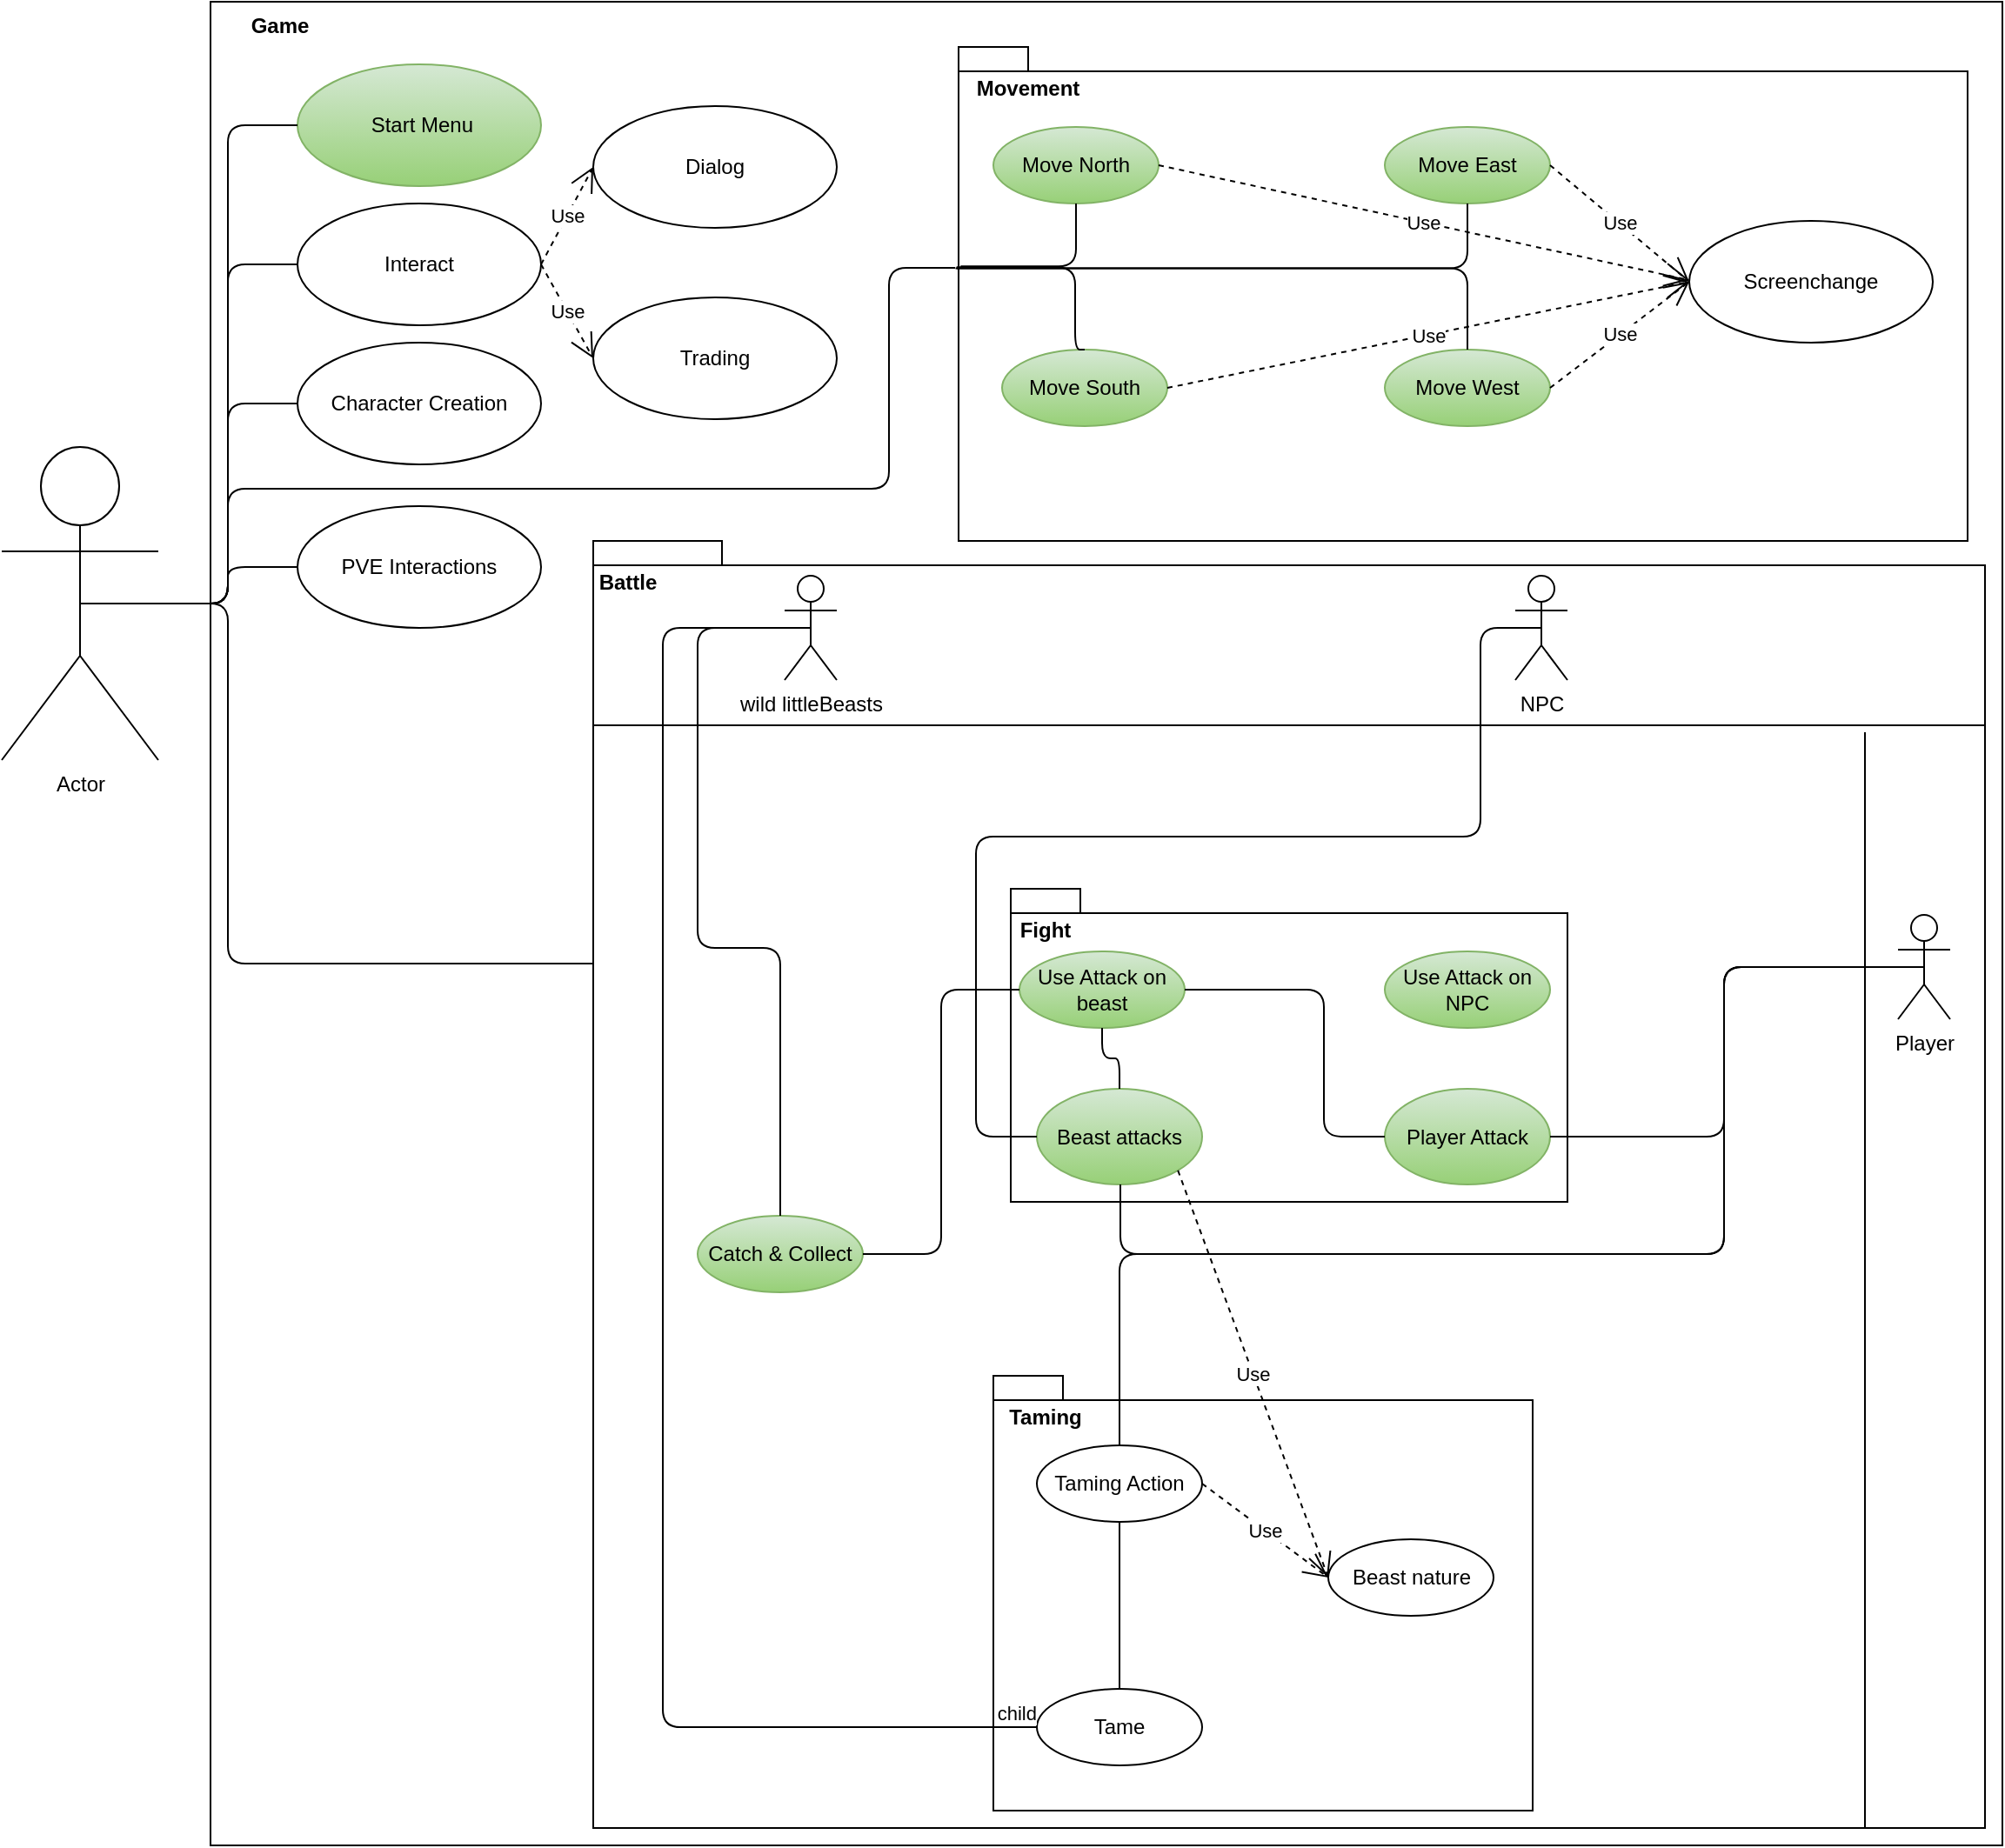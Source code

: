 <mxfile version="13.8.9-1" type="github">
  <diagram name="Page-1" id="e7e014a7-5840-1c2e-5031-d8a46d1fe8dd">
    <mxGraphModel dx="1422" dy="763" grid="1" gridSize="10" guides="1" tooltips="1" connect="1" arrows="1" fold="1" page="1" pageScale="1" pageWidth="1169" pageHeight="826" background="#ffffff" math="0" shadow="0">
      <root>
        <mxCell id="0" />
        <mxCell id="1" parent="0" />
        <mxCell id="sRtUOLRBgrClI-MuPztA-41" value="Actor" style="shape=umlActor;verticalLabelPosition=bottom;verticalAlign=top;html=1;outlineConnect=0;" parent="1" vertex="1">
          <mxGeometry x="10" y="266" width="90" height="180" as="geometry" />
        </mxCell>
        <mxCell id="sRtUOLRBgrClI-MuPztA-45" value="" style="html=1;" parent="1" vertex="1">
          <mxGeometry x="130" y="10" width="1030" height="1060" as="geometry" />
        </mxCell>
        <mxCell id="sRtUOLRBgrClI-MuPztA-47" value="Game" style="text;align=center;fontStyle=1;verticalAlign=middle;spacingLeft=3;spacingRight=3;strokeColor=none;rotatable=0;points=[[0,0.5],[1,0.5]];portConstraint=eastwest;" parent="1" vertex="1">
          <mxGeometry x="130" y="10" width="80" height="26" as="geometry" />
        </mxCell>
        <mxCell id="sRtUOLRBgrClI-MuPztA-51" value="&lt;div&gt;&amp;nbsp;Start Menu&lt;/div&gt;" style="ellipse;whiteSpace=wrap;html=1;gradientColor=#97d077;fillColor=#d5e8d4;strokeColor=#82b366;" parent="1" vertex="1">
          <mxGeometry x="180" y="46" width="140" height="70" as="geometry" />
        </mxCell>
        <mxCell id="sRtUOLRBgrClI-MuPztA-56" value="" style="endArrow=none;html=1;edgeStyle=orthogonalEdgeStyle;entryX=0;entryY=0.5;entryDx=0;entryDy=0;" parent="1" source="sRtUOLRBgrClI-MuPztA-41" target="sRtUOLRBgrClI-MuPztA-51" edge="1">
          <mxGeometry relative="1" as="geometry">
            <mxPoint x="-70" y="556" as="sourcePoint" />
            <mxPoint x="90" y="556" as="targetPoint" />
          </mxGeometry>
        </mxCell>
        <mxCell id="sRtUOLRBgrClI-MuPztA-64" value="Interact" style="ellipse;whiteSpace=wrap;html=1;" parent="1" vertex="1">
          <mxGeometry x="180" y="126" width="140" height="70" as="geometry" />
        </mxCell>
        <mxCell id="sRtUOLRBgrClI-MuPztA-65" value="" style="endArrow=none;html=1;edgeStyle=orthogonalEdgeStyle;exitX=0.5;exitY=0.5;exitDx=0;exitDy=0;exitPerimeter=0;entryX=0;entryY=0.5;entryDx=0;entryDy=0;" parent="1" source="sRtUOLRBgrClI-MuPztA-41" target="sRtUOLRBgrClI-MuPztA-64" edge="1">
          <mxGeometry relative="1" as="geometry">
            <mxPoint x="320" y="346" as="sourcePoint" />
            <mxPoint x="480" y="346" as="targetPoint" />
            <Array as="points">
              <mxPoint x="140" y="356" />
              <mxPoint x="140" y="161" />
            </Array>
          </mxGeometry>
        </mxCell>
        <mxCell id="sRtUOLRBgrClI-MuPztA-69" value="Dialog" style="ellipse;whiteSpace=wrap;html=1;" parent="1" vertex="1">
          <mxGeometry x="350" y="70" width="140" height="70" as="geometry" />
        </mxCell>
        <mxCell id="sRtUOLRBgrClI-MuPztA-70" value="Trading" style="ellipse;whiteSpace=wrap;html=1;" parent="1" vertex="1">
          <mxGeometry x="350" y="180" width="140" height="70" as="geometry" />
        </mxCell>
        <mxCell id="sRtUOLRBgrClI-MuPztA-71" value="Use" style="endArrow=open;endSize=12;dashed=1;html=1;exitX=1;exitY=0.5;exitDx=0;exitDy=0;entryX=0;entryY=0.5;entryDx=0;entryDy=0;" parent="1" source="sRtUOLRBgrClI-MuPztA-64" target="sRtUOLRBgrClI-MuPztA-69" edge="1">
          <mxGeometry width="160" relative="1" as="geometry">
            <mxPoint x="320" y="346" as="sourcePoint" />
            <mxPoint x="480" y="346" as="targetPoint" />
          </mxGeometry>
        </mxCell>
        <mxCell id="sRtUOLRBgrClI-MuPztA-72" value="Use" style="endArrow=open;endSize=12;dashed=1;html=1;exitX=1;exitY=0.5;exitDx=0;exitDy=0;entryX=0;entryY=0.5;entryDx=0;entryDy=0;" parent="1" source="sRtUOLRBgrClI-MuPztA-64" target="sRtUOLRBgrClI-MuPztA-70" edge="1">
          <mxGeometry width="160" relative="1" as="geometry">
            <mxPoint x="450" y="376" as="sourcePoint" />
            <mxPoint x="610" y="376" as="targetPoint" />
          </mxGeometry>
        </mxCell>
        <mxCell id="oWxDJWbDWD7QERlQmMKp-1" value="Character Creation" style="ellipse;whiteSpace=wrap;html=1;strokeColor=#000000;" parent="1" vertex="1">
          <mxGeometry x="180" y="206" width="140" height="70" as="geometry" />
        </mxCell>
        <mxCell id="oWxDJWbDWD7QERlQmMKp-2" value="" style="endArrow=none;html=1;edgeStyle=orthogonalEdgeStyle;exitX=0.5;exitY=0.5;exitDx=0;exitDy=0;exitPerimeter=0;entryX=0;entryY=0.5;entryDx=0;entryDy=0;" parent="1" source="sRtUOLRBgrClI-MuPztA-41" target="oWxDJWbDWD7QERlQmMKp-1" edge="1">
          <mxGeometry relative="1" as="geometry">
            <mxPoint x="270" y="376" as="sourcePoint" />
            <mxPoint x="430" y="376" as="targetPoint" />
          </mxGeometry>
        </mxCell>
        <mxCell id="oWxDJWbDWD7QERlQmMKp-5" value="PVE Interactions" style="ellipse;whiteSpace=wrap;html=1;strokeColor=#000000;" parent="1" vertex="1">
          <mxGeometry x="180" y="300" width="140" height="70" as="geometry" />
        </mxCell>
        <mxCell id="oWxDJWbDWD7QERlQmMKp-6" value="" style="endArrow=none;html=1;edgeStyle=orthogonalEdgeStyle;exitX=0.5;exitY=0.5;exitDx=0;exitDy=0;exitPerimeter=0;entryX=0;entryY=0.5;entryDx=0;entryDy=0;" parent="1" source="sRtUOLRBgrClI-MuPztA-41" target="oWxDJWbDWD7QERlQmMKp-5" edge="1">
          <mxGeometry relative="1" as="geometry">
            <mxPoint x="270" y="376" as="sourcePoint" />
            <mxPoint x="430" y="376" as="targetPoint" />
            <Array as="points">
              <mxPoint x="140" y="356" />
              <mxPoint x="140" y="335" />
            </Array>
          </mxGeometry>
        </mxCell>
        <mxCell id="PRcwsvbXWFzfLVm4nMtb-1" value="" style="shape=folder;fontStyle=1;spacingTop=10;tabWidth=40;tabHeight=14;tabPosition=left;html=1;" parent="1" vertex="1">
          <mxGeometry x="350" y="320" width="800" height="740" as="geometry" />
        </mxCell>
        <mxCell id="PRcwsvbXWFzfLVm4nMtb-2" value="Battle" style="text;align=center;fontStyle=1;verticalAlign=middle;spacingLeft=3;spacingRight=3;strokeColor=none;rotatable=0;points=[[0,0.5],[1,0.5]];portConstraint=eastwest;" parent="1" vertex="1">
          <mxGeometry x="330" y="330" width="80" height="26" as="geometry" />
        </mxCell>
        <mxCell id="PRcwsvbXWFzfLVm4nMtb-3" value="" style="line;strokeWidth=1;fillColor=none;align=left;verticalAlign=middle;spacingTop=-1;spacingLeft=3;spacingRight=3;rotatable=0;labelPosition=right;points=[];portConstraint=eastwest;" parent="1" vertex="1">
          <mxGeometry x="350" y="422" width="800" height="8" as="geometry" />
        </mxCell>
        <mxCell id="PRcwsvbXWFzfLVm4nMtb-4" value="" style="line;strokeWidth=1;fillColor=none;align=left;verticalAlign=middle;spacingTop=-1;spacingLeft=3;spacingRight=3;rotatable=0;labelPosition=right;points=[];portConstraint=eastwest;direction=south;" parent="1" vertex="1">
          <mxGeometry x="1080" y="430" width="2" height="630" as="geometry" />
        </mxCell>
        <mxCell id="PRcwsvbXWFzfLVm4nMtb-6" value="Player" style="shape=umlActor;verticalLabelPosition=bottom;verticalAlign=top;html=1;" parent="1" vertex="1">
          <mxGeometry x="1100" y="535" width="30" height="60" as="geometry" />
        </mxCell>
        <mxCell id="PRcwsvbXWFzfLVm4nMtb-12" value="&lt;div&gt;NPC&lt;/div&gt;" style="shape=umlActor;verticalLabelPosition=bottom;verticalAlign=top;html=1;" parent="1" vertex="1">
          <mxGeometry x="880" y="340" width="30" height="60" as="geometry" />
        </mxCell>
        <mxCell id="PRcwsvbXWFzfLVm4nMtb-13" value="wild littleBeasts" style="shape=umlActor;verticalLabelPosition=bottom;verticalAlign=top;html=1;" parent="1" vertex="1">
          <mxGeometry x="460" y="340" width="30" height="60" as="geometry" />
        </mxCell>
        <mxCell id="PRcwsvbXWFzfLVm4nMtb-19" value="" style="shape=folder;fontStyle=1;spacingTop=10;tabWidth=40;tabHeight=14;tabPosition=left;html=1;" parent="1" vertex="1">
          <mxGeometry x="590" y="520" width="320" height="180" as="geometry" />
        </mxCell>
        <mxCell id="PRcwsvbXWFzfLVm4nMtb-20" value="Fight" style="text;align=center;fontStyle=1;verticalAlign=middle;spacingLeft=3;spacingRight=3;strokeColor=none;rotatable=0;points=[[0,0.5],[1,0.5]];portConstraint=eastwest;" parent="1" vertex="1">
          <mxGeometry x="570" y="530" width="80" height="26" as="geometry" />
        </mxCell>
        <mxCell id="PRcwsvbXWFzfLVm4nMtb-21" value="Use Attack on beast" style="ellipse;whiteSpace=wrap;html=1;gradientColor=#97d077;fillColor=#d5e8d4;strokeColor=#82b366;" parent="1" vertex="1">
          <mxGeometry x="595" y="556" width="95" height="44" as="geometry" />
        </mxCell>
        <mxCell id="PRcwsvbXWFzfLVm4nMtb-22" value="Use Attack on NPC" style="ellipse;whiteSpace=wrap;html=1;gradientColor=#97d077;fillColor=#d5e8d4;strokeColor=#82b366;" parent="1" vertex="1">
          <mxGeometry x="805" y="556" width="95" height="44" as="geometry" />
        </mxCell>
        <mxCell id="PRcwsvbXWFzfLVm4nMtb-23" value="Beast attacks" style="ellipse;whiteSpace=wrap;html=1;gradientColor=#97d077;fillColor=#d5e8d4;strokeColor=#82b366;" parent="1" vertex="1">
          <mxGeometry x="605" y="635" width="95" height="55" as="geometry" />
        </mxCell>
        <mxCell id="PRcwsvbXWFzfLVm4nMtb-24" value="Player Attack" style="ellipse;whiteSpace=wrap;html=1;gradientColor=#97d077;fillColor=#d5e8d4;strokeColor=#82b366;" parent="1" vertex="1">
          <mxGeometry x="805" y="635" width="95" height="55" as="geometry" />
        </mxCell>
        <mxCell id="PRcwsvbXWFzfLVm4nMtb-28" value="Catch &amp;amp; Collect" style="ellipse;whiteSpace=wrap;html=1;fillColor=#d5e8d4;strokeColor=#82b366;gradientColor=#97d077;" parent="1" vertex="1">
          <mxGeometry x="410" y="708" width="95" height="44" as="geometry" />
        </mxCell>
        <mxCell id="PRcwsvbXWFzfLVm4nMtb-29" value="" style="endArrow=none;html=1;edgeStyle=orthogonalEdgeStyle;entryX=1;entryY=0.5;entryDx=0;entryDy=0;exitX=0.5;exitY=0.5;exitDx=0;exitDy=0;exitPerimeter=0;" parent="1" source="PRcwsvbXWFzfLVm4nMtb-6" target="PRcwsvbXWFzfLVm4nMtb-24" edge="1">
          <mxGeometry relative="1" as="geometry">
            <mxPoint x="720" y="560" as="sourcePoint" />
            <mxPoint x="880" y="560" as="targetPoint" />
          </mxGeometry>
        </mxCell>
        <mxCell id="PRcwsvbXWFzfLVm4nMtb-32" value="" style="endArrow=none;html=1;edgeStyle=orthogonalEdgeStyle;entryX=0.5;entryY=0.5;entryDx=0;entryDy=0;entryPerimeter=0;" parent="1" target="PRcwsvbXWFzfLVm4nMtb-6" edge="1">
          <mxGeometry relative="1" as="geometry">
            <mxPoint x="653" y="690" as="sourcePoint" />
            <mxPoint x="880" y="560" as="targetPoint" />
            <Array as="points">
              <mxPoint x="653" y="730" />
              <mxPoint x="1000" y="730" />
              <mxPoint x="1000" y="565" />
            </Array>
          </mxGeometry>
        </mxCell>
        <mxCell id="PRcwsvbXWFzfLVm4nMtb-35" value="" style="endArrow=none;html=1;edgeStyle=orthogonalEdgeStyle;exitX=0.5;exitY=1;exitDx=0;exitDy=0;entryX=0.5;entryY=0;entryDx=0;entryDy=0;" parent="1" source="PRcwsvbXWFzfLVm4nMtb-21" target="PRcwsvbXWFzfLVm4nMtb-23" edge="1">
          <mxGeometry relative="1" as="geometry">
            <mxPoint x="720" y="560" as="sourcePoint" />
            <mxPoint x="880" y="560" as="targetPoint" />
          </mxGeometry>
        </mxCell>
        <mxCell id="PRcwsvbXWFzfLVm4nMtb-38" value="" style="endArrow=none;html=1;edgeStyle=orthogonalEdgeStyle;exitX=0;exitY=0.5;exitDx=0;exitDy=0;entryX=1;entryY=0.5;entryDx=0;entryDy=0;" parent="1" source="PRcwsvbXWFzfLVm4nMtb-24" target="PRcwsvbXWFzfLVm4nMtb-21" edge="1">
          <mxGeometry relative="1" as="geometry">
            <mxPoint x="720" y="560" as="sourcePoint" />
            <mxPoint x="880" y="560" as="targetPoint" />
            <Array as="points">
              <mxPoint x="770" y="662" />
              <mxPoint x="770" y="578" />
            </Array>
          </mxGeometry>
        </mxCell>
        <mxCell id="PRcwsvbXWFzfLVm4nMtb-41" value="" style="endArrow=none;html=1;edgeStyle=orthogonalEdgeStyle;exitX=0;exitY=0.5;exitDx=0;exitDy=0;entryX=0.5;entryY=0.5;entryDx=0;entryDy=0;entryPerimeter=0;" parent="1" source="PRcwsvbXWFzfLVm4nMtb-23" target="PRcwsvbXWFzfLVm4nMtb-12" edge="1">
          <mxGeometry relative="1" as="geometry">
            <mxPoint x="720" y="560" as="sourcePoint" />
            <mxPoint x="895" y="390" as="targetPoint" />
            <Array as="points">
              <mxPoint x="570" y="662" />
              <mxPoint x="570" y="490" />
              <mxPoint x="860" y="490" />
              <mxPoint x="860" y="370" />
            </Array>
          </mxGeometry>
        </mxCell>
        <mxCell id="PRcwsvbXWFzfLVm4nMtb-47" value="" style="endArrow=none;html=1;edgeStyle=orthogonalEdgeStyle;exitX=0.5;exitY=0;exitDx=0;exitDy=0;entryX=0.5;entryY=0.5;entryDx=0;entryDy=0;entryPerimeter=0;" parent="1" source="PRcwsvbXWFzfLVm4nMtb-28" target="PRcwsvbXWFzfLVm4nMtb-13" edge="1">
          <mxGeometry relative="1" as="geometry">
            <mxPoint x="720" y="560" as="sourcePoint" />
            <mxPoint x="880" y="560" as="targetPoint" />
            <Array as="points">
              <mxPoint x="457" y="554" />
              <mxPoint x="410" y="554" />
              <mxPoint x="410" y="370" />
            </Array>
          </mxGeometry>
        </mxCell>
        <mxCell id="PRcwsvbXWFzfLVm4nMtb-50" value="" style="endArrow=none;html=1;edgeStyle=orthogonalEdgeStyle;exitX=0;exitY=0.5;exitDx=0;exitDy=0;entryX=1;entryY=0.5;entryDx=0;entryDy=0;" parent="1" source="PRcwsvbXWFzfLVm4nMtb-21" target="PRcwsvbXWFzfLVm4nMtb-28" edge="1">
          <mxGeometry relative="1" as="geometry">
            <mxPoint x="610" y="660" as="sourcePoint" />
            <mxPoint x="880" y="560" as="targetPoint" />
          </mxGeometry>
        </mxCell>
        <mxCell id="PRcwsvbXWFzfLVm4nMtb-57" value="" style="shape=folder;fontStyle=1;spacingTop=10;tabWidth=40;tabHeight=14;tabPosition=left;html=1;" parent="1" vertex="1">
          <mxGeometry x="580" y="800" width="310" height="250" as="geometry" />
        </mxCell>
        <mxCell id="PRcwsvbXWFzfLVm4nMtb-58" value="Taming" style="text;align=center;fontStyle=1;verticalAlign=middle;spacingLeft=3;spacingRight=3;strokeColor=none;rotatable=0;points=[[0,0.5],[1,0.5]];portConstraint=eastwest;" parent="1" vertex="1">
          <mxGeometry x="570" y="810" width="80" height="26" as="geometry" />
        </mxCell>
        <mxCell id="PRcwsvbXWFzfLVm4nMtb-59" value="Taming Action" style="ellipse;whiteSpace=wrap;html=1;" parent="1" vertex="1">
          <mxGeometry x="605" y="840" width="95" height="44" as="geometry" />
        </mxCell>
        <mxCell id="PRcwsvbXWFzfLVm4nMtb-60" value="Tame" style="ellipse;whiteSpace=wrap;html=1;" parent="1" vertex="1">
          <mxGeometry x="605" y="980" width="95" height="44" as="geometry" />
        </mxCell>
        <mxCell id="PRcwsvbXWFzfLVm4nMtb-63" value="Beast nature" style="ellipse;whiteSpace=wrap;html=1;" parent="1" vertex="1">
          <mxGeometry x="772.5" y="894" width="95" height="44" as="geometry" />
        </mxCell>
        <mxCell id="PRcwsvbXWFzfLVm4nMtb-64" value="" style="endArrow=none;html=1;edgeStyle=orthogonalEdgeStyle;exitX=0.5;exitY=1;exitDx=0;exitDy=0;entryX=0.5;entryY=0;entryDx=0;entryDy=0;" parent="1" source="PRcwsvbXWFzfLVm4nMtb-59" target="PRcwsvbXWFzfLVm4nMtb-60" edge="1">
          <mxGeometry relative="1" as="geometry">
            <mxPoint x="720" y="600" as="sourcePoint" />
            <mxPoint x="880" y="600" as="targetPoint" />
          </mxGeometry>
        </mxCell>
        <mxCell id="PRcwsvbXWFzfLVm4nMtb-67" value="" style="endArrow=none;html=1;edgeStyle=orthogonalEdgeStyle;entryX=0;entryY=0.5;entryDx=0;entryDy=0;exitX=0.5;exitY=0.5;exitDx=0;exitDy=0;exitPerimeter=0;" parent="1" source="PRcwsvbXWFzfLVm4nMtb-13" target="PRcwsvbXWFzfLVm4nMtb-60" edge="1">
          <mxGeometry relative="1" as="geometry">
            <mxPoint x="460" y="360" as="sourcePoint" />
            <mxPoint x="880" y="720" as="targetPoint" />
            <Array as="points">
              <mxPoint x="390" y="370" />
              <mxPoint x="390" y="1002" />
            </Array>
          </mxGeometry>
        </mxCell>
        <mxCell id="PRcwsvbXWFzfLVm4nMtb-69" value="child" style="edgeLabel;resizable=0;html=1;align=right;verticalAlign=bottom;" parent="PRcwsvbXWFzfLVm4nMtb-67" connectable="0" vertex="1">
          <mxGeometry x="1" relative="1" as="geometry" />
        </mxCell>
        <mxCell id="PRcwsvbXWFzfLVm4nMtb-70" value="Use" style="endArrow=open;endSize=12;dashed=1;html=1;exitX=1;exitY=0.5;exitDx=0;exitDy=0;entryX=0;entryY=0.5;entryDx=0;entryDy=0;" parent="1" source="PRcwsvbXWFzfLVm4nMtb-59" target="PRcwsvbXWFzfLVm4nMtb-63" edge="1">
          <mxGeometry width="160" relative="1" as="geometry">
            <mxPoint x="720" y="850" as="sourcePoint" />
            <mxPoint x="880" y="850" as="targetPoint" />
          </mxGeometry>
        </mxCell>
        <mxCell id="PRcwsvbXWFzfLVm4nMtb-71" value="" style="endArrow=none;html=1;edgeStyle=orthogonalEdgeStyle;exitX=0.5;exitY=0;exitDx=0;exitDy=0;entryX=0.5;entryY=0.5;entryDx=0;entryDy=0;entryPerimeter=0;" parent="1" source="PRcwsvbXWFzfLVm4nMtb-59" target="PRcwsvbXWFzfLVm4nMtb-6" edge="1">
          <mxGeometry relative="1" as="geometry">
            <mxPoint x="720" y="830" as="sourcePoint" />
            <mxPoint x="880" y="830" as="targetPoint" />
            <Array as="points">
              <mxPoint x="653" y="730" />
              <mxPoint x="1000" y="730" />
              <mxPoint x="1000" y="565" />
            </Array>
          </mxGeometry>
        </mxCell>
        <mxCell id="PRcwsvbXWFzfLVm4nMtb-74" value="" style="endArrow=none;html=1;edgeStyle=orthogonalEdgeStyle;exitX=0.5;exitY=0.5;exitDx=0;exitDy=0;exitPerimeter=0;entryX=0;entryY=0;entryDx=0;entryDy=243;entryPerimeter=0;" parent="1" source="sRtUOLRBgrClI-MuPztA-41" target="PRcwsvbXWFzfLVm4nMtb-1" edge="1">
          <mxGeometry relative="1" as="geometry">
            <mxPoint x="400" y="410" as="sourcePoint" />
            <mxPoint x="560" y="410" as="targetPoint" />
            <Array as="points">
              <mxPoint x="140" y="356" />
              <mxPoint x="140" y="563" />
            </Array>
          </mxGeometry>
        </mxCell>
        <mxCell id="PRcwsvbXWFzfLVm4nMtb-77" value="" style="shape=folder;fontStyle=1;spacingTop=10;tabWidth=40;tabHeight=14;tabPosition=left;html=1;" parent="1" vertex="1">
          <mxGeometry x="560" y="36" width="580" height="284" as="geometry" />
        </mxCell>
        <mxCell id="PRcwsvbXWFzfLVm4nMtb-78" value="Move North" style="ellipse;whiteSpace=wrap;html=1;fillColor=#d5e8d4;strokeColor=#82b366;gradientColor=#97d077;" parent="1" vertex="1">
          <mxGeometry x="580" y="82" width="95" height="44" as="geometry" />
        </mxCell>
        <mxCell id="PRcwsvbXWFzfLVm4nMtb-79" value="Move South" style="ellipse;whiteSpace=wrap;html=1;gradientColor=#97d077;fillColor=#d5e8d4;strokeColor=#82b366;" parent="1" vertex="1">
          <mxGeometry x="585" y="210" width="95" height="44" as="geometry" />
        </mxCell>
        <mxCell id="PRcwsvbXWFzfLVm4nMtb-80" value="Move East" style="ellipse;whiteSpace=wrap;html=1;gradientColor=#97d077;fillColor=#d5e8d4;strokeColor=#82b366;" parent="1" vertex="1">
          <mxGeometry x="805" y="82" width="95" height="44" as="geometry" />
        </mxCell>
        <mxCell id="PRcwsvbXWFzfLVm4nMtb-81" value="Move West" style="ellipse;whiteSpace=wrap;html=1;gradientColor=#97d077;fillColor=#d5e8d4;strokeColor=#82b366;" parent="1" vertex="1">
          <mxGeometry x="805" y="210" width="95" height="44" as="geometry" />
        </mxCell>
        <mxCell id="PRcwsvbXWFzfLVm4nMtb-82" value="Screenchange" style="ellipse;whiteSpace=wrap;html=1;" parent="1" vertex="1">
          <mxGeometry x="980" y="136" width="140" height="70" as="geometry" />
        </mxCell>
        <mxCell id="PRcwsvbXWFzfLVm4nMtb-83" value="Movement" style="text;align=center;fontStyle=1;verticalAlign=middle;spacingLeft=3;spacingRight=3;strokeColor=none;rotatable=0;points=[[0,0.5],[1,0.5]];portConstraint=eastwest;" parent="1" vertex="1">
          <mxGeometry x="560" y="46" width="80" height="26" as="geometry" />
        </mxCell>
        <mxCell id="PRcwsvbXWFzfLVm4nMtb-84" value="" style="endArrow=none;html=1;edgeStyle=orthogonalEdgeStyle;exitX=0.5;exitY=0.5;exitDx=0;exitDy=0;exitPerimeter=0;" parent="1" source="sRtUOLRBgrClI-MuPztA-41" edge="1">
          <mxGeometry relative="1" as="geometry">
            <mxPoint x="10" y="195.77" as="sourcePoint" />
            <mxPoint x="558" y="163" as="targetPoint" />
            <Array as="points">
              <mxPoint x="140" y="356" />
              <mxPoint x="140" y="290" />
              <mxPoint x="520" y="290" />
              <mxPoint x="520" y="163" />
            </Array>
          </mxGeometry>
        </mxCell>
        <mxCell id="PRcwsvbXWFzfLVm4nMtb-87" value="" style="endArrow=none;html=1;edgeStyle=orthogonalEdgeStyle;exitX=0.5;exitY=1;exitDx=0;exitDy=0;entryX=0.002;entryY=0.444;entryDx=0;entryDy=0;entryPerimeter=0;" parent="1" source="PRcwsvbXWFzfLVm4nMtb-78" target="PRcwsvbXWFzfLVm4nMtb-77" edge="1">
          <mxGeometry relative="1" as="geometry">
            <mxPoint x="400" y="340" as="sourcePoint" />
            <mxPoint x="560" y="340" as="targetPoint" />
            <Array as="points">
              <mxPoint x="627" y="162" />
            </Array>
          </mxGeometry>
        </mxCell>
        <mxCell id="PRcwsvbXWFzfLVm4nMtb-90" value="" style="endArrow=none;html=1;edgeStyle=orthogonalEdgeStyle;exitX=0.5;exitY=0;exitDx=0;exitDy=0;entryX=-0.002;entryY=0.446;entryDx=0;entryDy=0;entryPerimeter=0;" parent="1" source="PRcwsvbXWFzfLVm4nMtb-79" target="PRcwsvbXWFzfLVm4nMtb-77" edge="1">
          <mxGeometry relative="1" as="geometry">
            <mxPoint x="627.5" y="126.0" as="sourcePoint" />
            <mxPoint x="561.16" y="162.096" as="targetPoint" />
            <Array as="points">
              <mxPoint x="627" y="210" />
              <mxPoint x="627" y="163" />
            </Array>
          </mxGeometry>
        </mxCell>
        <mxCell id="PRcwsvbXWFzfLVm4nMtb-91" value="" style="endArrow=none;html=1;edgeStyle=orthogonalEdgeStyle;exitX=0.5;exitY=0;exitDx=0;exitDy=0;entryX=-0.002;entryY=0.448;entryDx=0;entryDy=0;entryPerimeter=0;" parent="1" source="PRcwsvbXWFzfLVm4nMtb-81" target="PRcwsvbXWFzfLVm4nMtb-77" edge="1">
          <mxGeometry relative="1" as="geometry">
            <mxPoint x="637.5" y="136.0" as="sourcePoint" />
            <mxPoint x="571.16" y="172.096" as="targetPoint" />
            <Array as="points">
              <mxPoint x="853" y="163" />
            </Array>
          </mxGeometry>
        </mxCell>
        <mxCell id="PRcwsvbXWFzfLVm4nMtb-92" value="" style="endArrow=none;html=1;edgeStyle=orthogonalEdgeStyle;exitX=0.5;exitY=1;exitDx=0;exitDy=0;entryX=-0.003;entryY=0.448;entryDx=0;entryDy=0;entryPerimeter=0;" parent="1" source="PRcwsvbXWFzfLVm4nMtb-80" target="PRcwsvbXWFzfLVm4nMtb-77" edge="1">
          <mxGeometry relative="1" as="geometry">
            <mxPoint x="647.5" y="146.0" as="sourcePoint" />
            <mxPoint x="560" y="160" as="targetPoint" />
            <Array as="points">
              <mxPoint x="853" y="163" />
            </Array>
          </mxGeometry>
        </mxCell>
        <mxCell id="PRcwsvbXWFzfLVm4nMtb-93" value="Use" style="endArrow=open;endSize=12;dashed=1;html=1;exitX=1;exitY=0.5;exitDx=0;exitDy=0;entryX=0;entryY=0.5;entryDx=0;entryDy=0;" parent="1" source="PRcwsvbXWFzfLVm4nMtb-79" target="PRcwsvbXWFzfLVm4nMtb-82" edge="1">
          <mxGeometry width="160" relative="1" as="geometry">
            <mxPoint x="540" y="200" as="sourcePoint" />
            <mxPoint x="700" y="200" as="targetPoint" />
          </mxGeometry>
        </mxCell>
        <mxCell id="PRcwsvbXWFzfLVm4nMtb-94" value="Use" style="endArrow=open;endSize=12;dashed=1;html=1;exitX=1;exitY=0.5;exitDx=0;exitDy=0;" parent="1" source="PRcwsvbXWFzfLVm4nMtb-78" edge="1">
          <mxGeometry width="160" relative="1" as="geometry">
            <mxPoint x="540" y="200" as="sourcePoint" />
            <mxPoint x="980" y="170" as="targetPoint" />
          </mxGeometry>
        </mxCell>
        <mxCell id="PRcwsvbXWFzfLVm4nMtb-95" value="Use" style="endArrow=open;endSize=12;dashed=1;html=1;exitX=1;exitY=0.5;exitDx=0;exitDy=0;entryX=0;entryY=0.5;entryDx=0;entryDy=0;" parent="1" source="PRcwsvbXWFzfLVm4nMtb-80" target="PRcwsvbXWFzfLVm4nMtb-82" edge="1">
          <mxGeometry width="160" relative="1" as="geometry">
            <mxPoint x="540" y="200" as="sourcePoint" />
            <mxPoint x="700" y="200" as="targetPoint" />
          </mxGeometry>
        </mxCell>
        <mxCell id="PRcwsvbXWFzfLVm4nMtb-96" value="Use" style="endArrow=open;endSize=12;dashed=1;html=1;exitX=1;exitY=0.5;exitDx=0;exitDy=0;entryX=0;entryY=0.5;entryDx=0;entryDy=0;" parent="1" source="PRcwsvbXWFzfLVm4nMtb-81" target="PRcwsvbXWFzfLVm4nMtb-82" edge="1">
          <mxGeometry width="160" relative="1" as="geometry">
            <mxPoint x="540" y="200" as="sourcePoint" />
            <mxPoint x="700" y="200" as="targetPoint" />
          </mxGeometry>
        </mxCell>
        <mxCell id="PRcwsvbXWFzfLVm4nMtb-97" value="Use" style="endArrow=open;endSize=12;dashed=1;html=1;exitX=1;exitY=1;exitDx=0;exitDy=0;entryX=0;entryY=0.5;entryDx=0;entryDy=0;" parent="1" source="PRcwsvbXWFzfLVm4nMtb-23" target="PRcwsvbXWFzfLVm4nMtb-63" edge="1">
          <mxGeometry width="160" relative="1" as="geometry">
            <mxPoint x="540" y="680" as="sourcePoint" />
            <mxPoint x="770" y="920" as="targetPoint" />
          </mxGeometry>
        </mxCell>
        <mxCell id="PRcwsvbXWFzfLVm4nMtb-98" style="edgeStyle=orthogonalEdgeStyle;rounded=0;orthogonalLoop=1;jettySize=auto;html=1;exitX=0.5;exitY=1;exitDx=0;exitDy=0;exitPerimeter=0;" parent="1" source="PRcwsvbXWFzfLVm4nMtb-1" target="PRcwsvbXWFzfLVm4nMtb-1" edge="1">
          <mxGeometry relative="1" as="geometry" />
        </mxCell>
      </root>
    </mxGraphModel>
  </diagram>
</mxfile>
